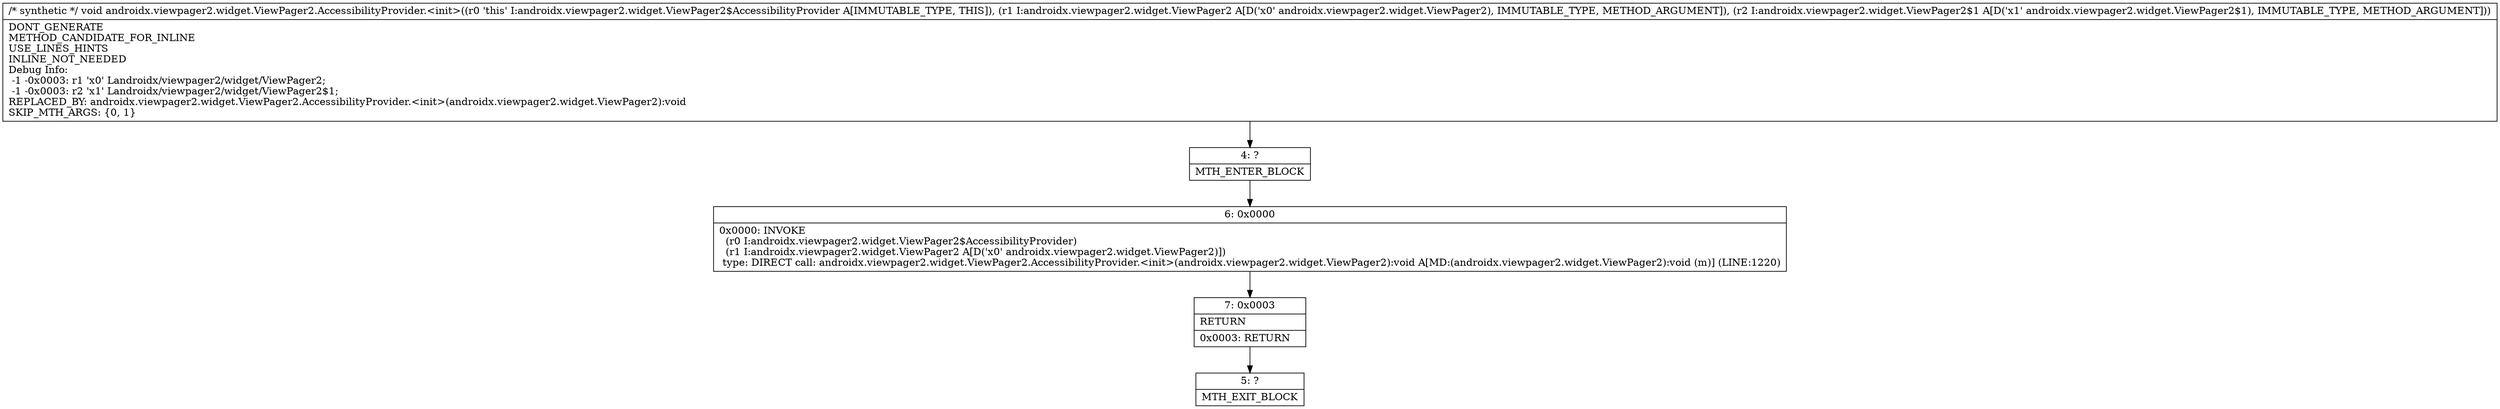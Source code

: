 digraph "CFG forandroidx.viewpager2.widget.ViewPager2.AccessibilityProvider.\<init\>(Landroidx\/viewpager2\/widget\/ViewPager2;Landroidx\/viewpager2\/widget\/ViewPager2$1;)V" {
Node_4 [shape=record,label="{4\:\ ?|MTH_ENTER_BLOCK\l}"];
Node_6 [shape=record,label="{6\:\ 0x0000|0x0000: INVOKE  \l  (r0 I:androidx.viewpager2.widget.ViewPager2$AccessibilityProvider)\l  (r1 I:androidx.viewpager2.widget.ViewPager2 A[D('x0' androidx.viewpager2.widget.ViewPager2)])\l type: DIRECT call: androidx.viewpager2.widget.ViewPager2.AccessibilityProvider.\<init\>(androidx.viewpager2.widget.ViewPager2):void A[MD:(androidx.viewpager2.widget.ViewPager2):void (m)] (LINE:1220)\l}"];
Node_7 [shape=record,label="{7\:\ 0x0003|RETURN\l|0x0003: RETURN   \l}"];
Node_5 [shape=record,label="{5\:\ ?|MTH_EXIT_BLOCK\l}"];
MethodNode[shape=record,label="{\/* synthetic *\/ void androidx.viewpager2.widget.ViewPager2.AccessibilityProvider.\<init\>((r0 'this' I:androidx.viewpager2.widget.ViewPager2$AccessibilityProvider A[IMMUTABLE_TYPE, THIS]), (r1 I:androidx.viewpager2.widget.ViewPager2 A[D('x0' androidx.viewpager2.widget.ViewPager2), IMMUTABLE_TYPE, METHOD_ARGUMENT]), (r2 I:androidx.viewpager2.widget.ViewPager2$1 A[D('x1' androidx.viewpager2.widget.ViewPager2$1), IMMUTABLE_TYPE, METHOD_ARGUMENT]))  | DONT_GENERATE\lMETHOD_CANDIDATE_FOR_INLINE\lUSE_LINES_HINTS\lINLINE_NOT_NEEDED\lDebug Info:\l  \-1 \-0x0003: r1 'x0' Landroidx\/viewpager2\/widget\/ViewPager2;\l  \-1 \-0x0003: r2 'x1' Landroidx\/viewpager2\/widget\/ViewPager2$1;\lREPLACED_BY: androidx.viewpager2.widget.ViewPager2.AccessibilityProvider.\<init\>(androidx.viewpager2.widget.ViewPager2):void\lSKIP_MTH_ARGS: \{0, 1\}\l}"];
MethodNode -> Node_4;Node_4 -> Node_6;
Node_6 -> Node_7;
Node_7 -> Node_5;
}

